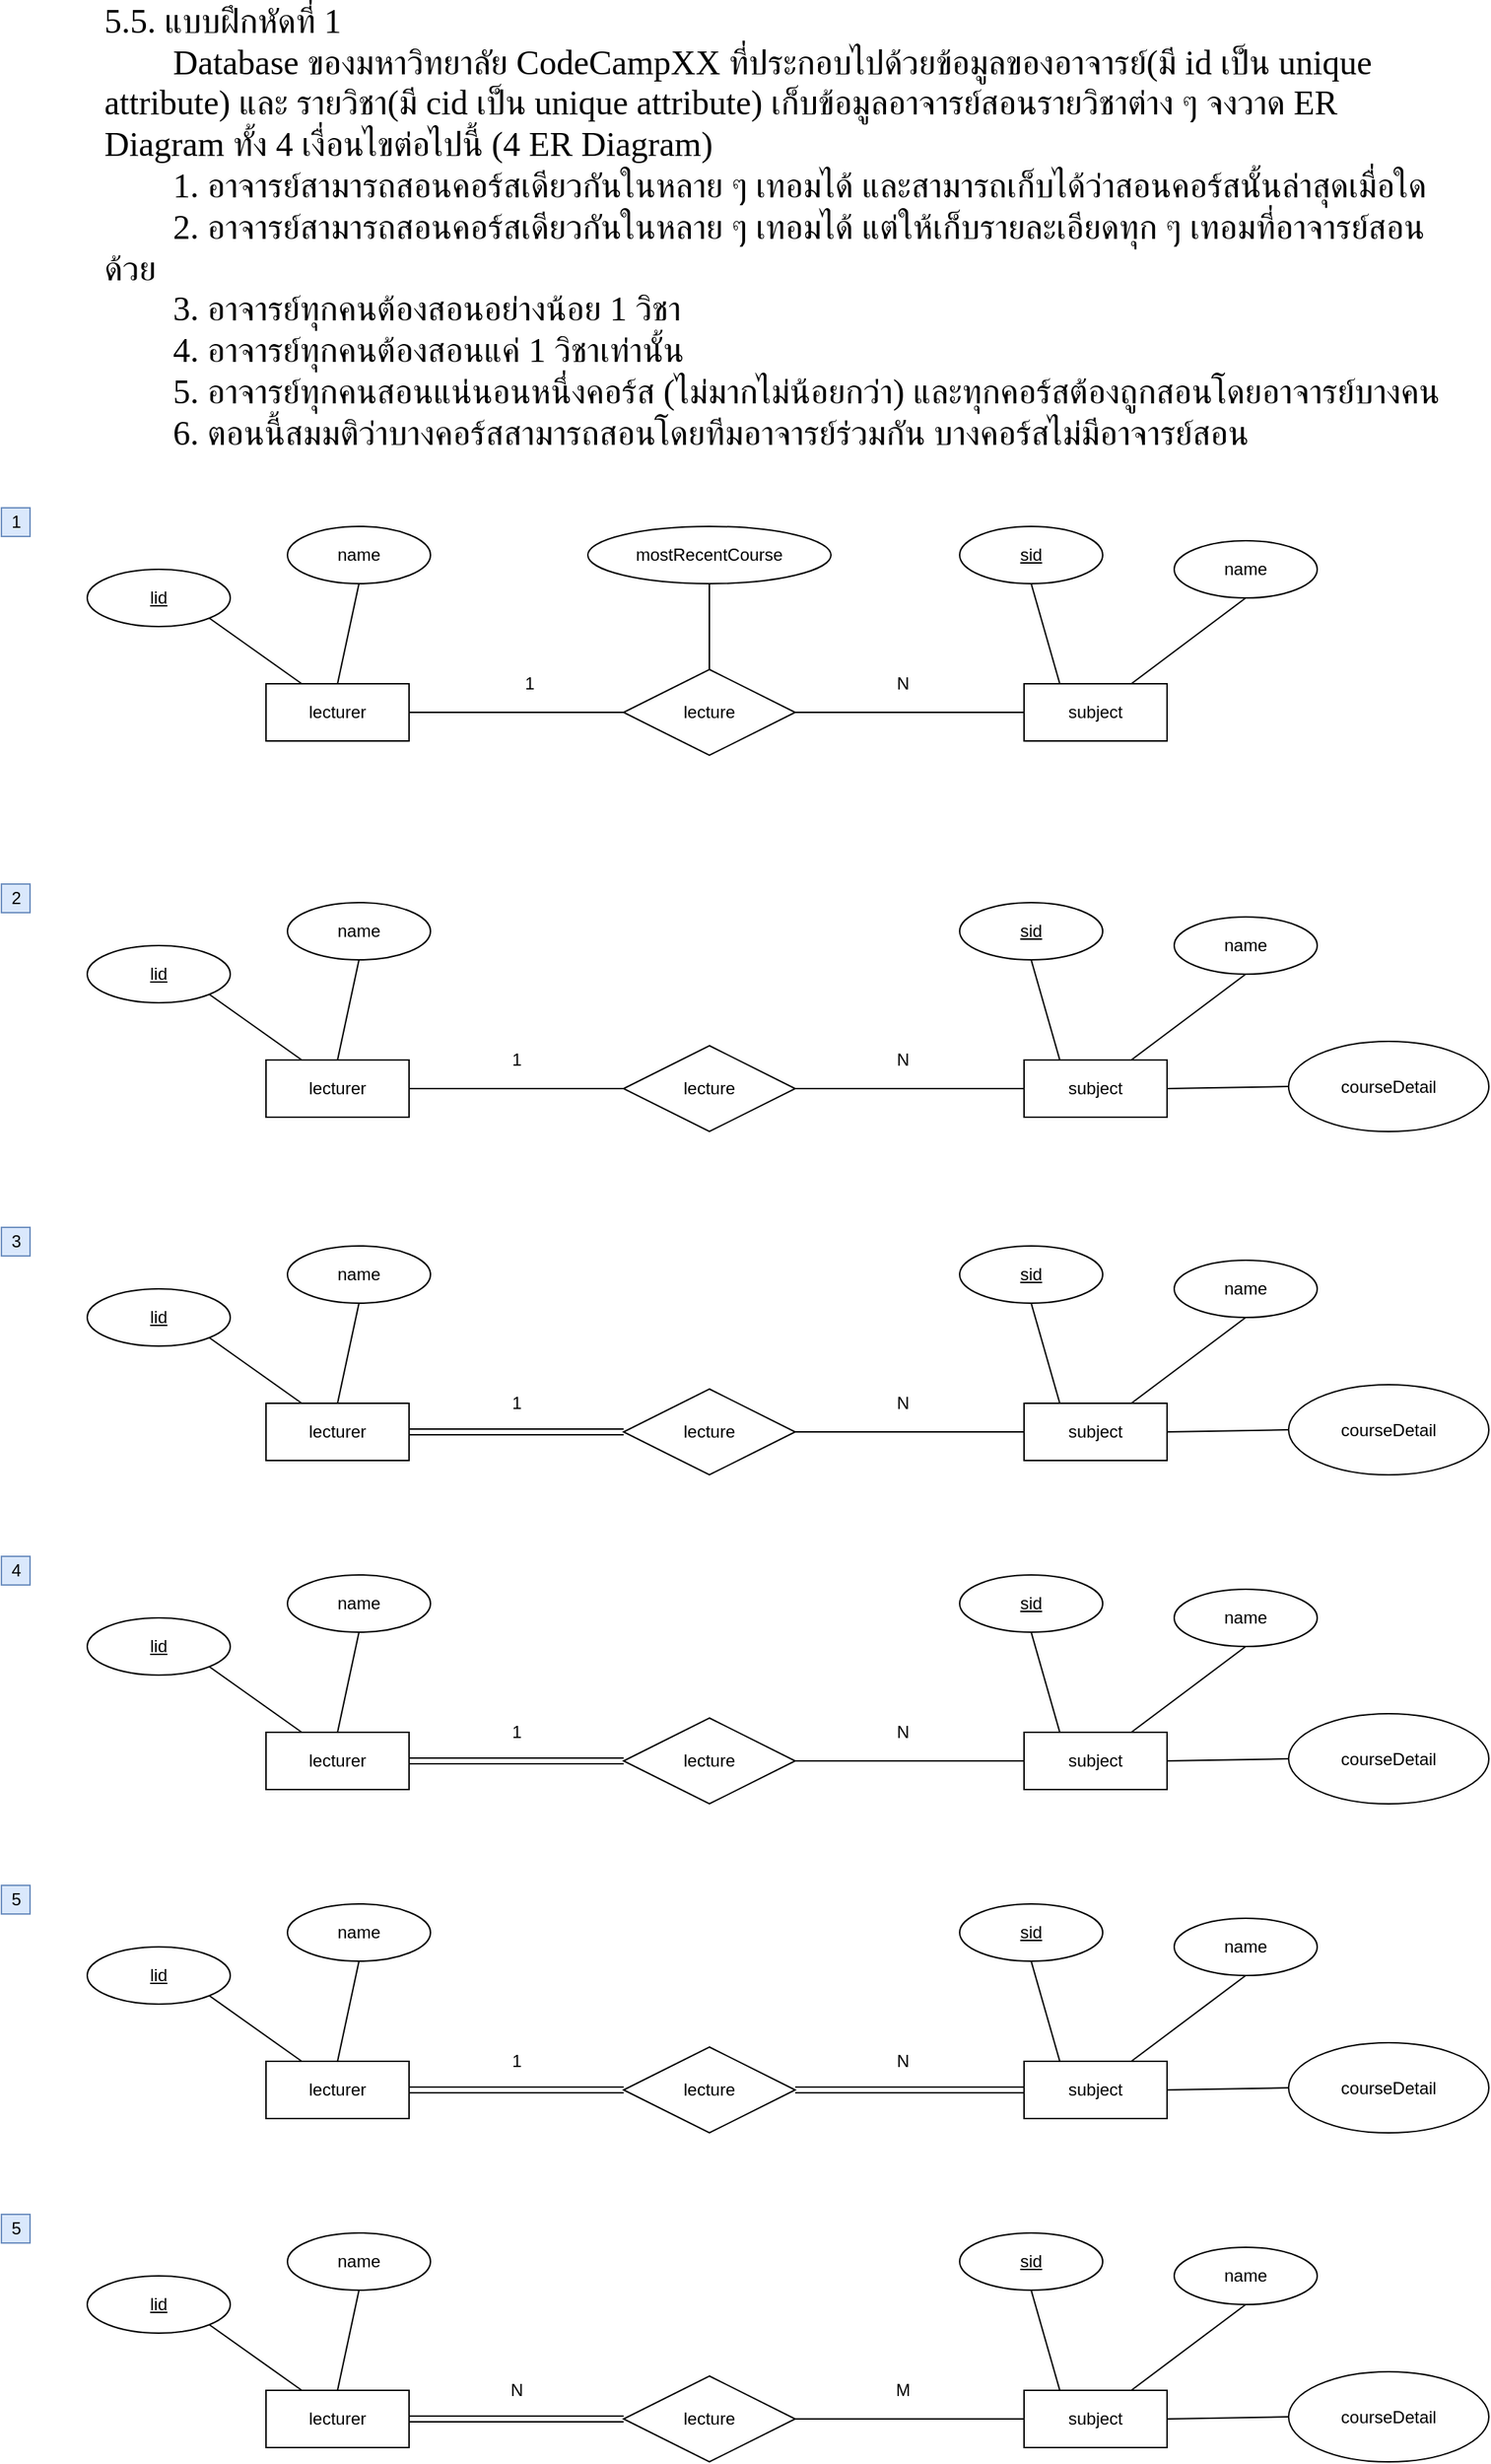 <mxfile version="12.7.9" type="device"><diagram id="eoytJU4Y7ePGqiLauZkG" name="Page-1"><mxGraphModel dx="840" dy="1497" grid="1" gridSize="10" guides="1" tooltips="1" connect="1" arrows="1" fold="1" page="1" pageScale="1" pageWidth="291" pageHeight="413" math="0" shadow="0"><root><mxCell id="0"/><mxCell id="1" parent="0"/><mxCell id="t6Eh5vqbNU4Lc5a-FIId-5" value="&lt;span id=&quot;docs-internal-guid-f49ddef5-7fff-1715-ae7b-3247c1bf9ba4&quot; style=&quot;font-size: 24px&quot;&gt;&lt;p dir=&quot;ltr&quot; style=&quot;line-height: 1.2 ; margin-top: 0pt ; margin-bottom: 0pt&quot;&gt;&lt;span style=&quot;font-family: &amp;#34;angsana new&amp;#34; ; background-color: transparent ; vertical-align: baseline ; white-space: pre-wrap&quot;&gt;5.5. แบบฝึกหัดที่ 1&lt;/span&gt;&lt;/p&gt;&lt;p dir=&quot;ltr&quot; style=&quot;line-height: 1.2 ; text-indent: 36pt ; margin-top: 0pt ; margin-bottom: 0pt&quot;&gt;&lt;span style=&quot;font-family: &amp;#34;angsana new&amp;#34; ; background-color: transparent ; vertical-align: baseline ; white-space: pre-wrap&quot;&gt;Database ของมหาวิทยาลัย CodeCampXX ที่ประกอบไปด้วยข้อมูลของอาจารย์(มี id เป็น unique attribute) และ รายวิชา(มี cid เป็น unique attribute) เก็บข้อมูลอาจารย์สอนรายวิชาต่าง ๆ จงวาด ER Diagram ทั้ง 4 เงื่อนไขต่อไปนี้ (4 ER Diagram)&lt;/span&gt;&lt;/p&gt;&lt;p dir=&quot;ltr&quot; style=&quot;line-height: 1.2 ; text-indent: 36pt ; margin-top: 0pt ; margin-bottom: 0pt&quot;&gt;&lt;span style=&quot;font-family: &amp;#34;angsana new&amp;#34; ; background-color: transparent ; vertical-align: baseline ; white-space: pre-wrap&quot;&gt;1. อาจารย์สามารถสอนคอร์สเดียวกันในหลาย ๆ เทอมได้ และสามารถเก็บได้ว่าสอนคอร์สนั้นล่าสุดเมื่อใด&lt;/span&gt;&lt;/p&gt;&lt;p dir=&quot;ltr&quot; style=&quot;line-height: 1.2 ; text-indent: 36pt ; margin-top: 0pt ; margin-bottom: 0pt&quot;&gt;&lt;span style=&quot;font-family: &amp;#34;angsana new&amp;#34; ; background-color: transparent ; vertical-align: baseline ; white-space: pre-wrap&quot;&gt;2. อาจารย์สามารถสอนคอร์สเดียวกันในหลาย ๆ เทอมได้ แต่ให้เก็บรายละเอียดทุก ๆ เทอมที่อาจารย์สอนด้วย&lt;/span&gt;&lt;/p&gt;&lt;p dir=&quot;ltr&quot; style=&quot;line-height: 1.2 ; text-indent: 36pt ; margin-top: 0pt ; margin-bottom: 0pt&quot;&gt;&lt;span style=&quot;font-family: &amp;#34;angsana new&amp;#34; ; background-color: transparent ; vertical-align: baseline ; white-space: pre-wrap&quot;&gt;3. อาจารย์ทุกคนต้องสอนอย่างน้อย 1 วิชา&lt;/span&gt;&lt;/p&gt;&lt;p dir=&quot;ltr&quot; style=&quot;line-height: 1.2 ; text-indent: 36pt ; margin-top: 0pt ; margin-bottom: 0pt&quot;&gt;&lt;span style=&quot;font-family: &amp;#34;angsana new&amp;#34; ; background-color: transparent ; vertical-align: baseline ; white-space: pre-wrap&quot;&gt;4. อาจารย์ทุกคนต้องสอนแค่ 1 วิชาเท่านั้น&lt;/span&gt;&lt;/p&gt;&lt;p dir=&quot;ltr&quot; style=&quot;line-height: 1.2 ; margin-left: 36pt ; margin-top: 0pt ; margin-bottom: 0pt&quot;&gt;&lt;span style=&quot;font-family: &amp;#34;angsana new&amp;#34; ; color: rgb(0 , 0 , 0) ; background-color: transparent ; font-weight: 400 ; font-style: normal ; font-variant: normal ; text-decoration: none ; vertical-align: baseline ; white-space: pre-wrap&quot;&gt;5. อาจารย์ทุกคนสอนแน่นอนหนึ่งคอร์ส (ไม่มากไม่น้อยกว่า) และทุกคอร์สต้องถูกสอนโดยอาจารย์บางคน&lt;/span&gt;&lt;/p&gt;&lt;p dir=&quot;ltr&quot; style=&quot;line-height: 1.2 ; text-indent: 36pt ; margin-top: 0pt ; margin-bottom: 0pt&quot;&gt;&lt;span style=&quot;font-family: &amp;#34;angsana new&amp;#34; ; background-color: transparent ; vertical-align: baseline ; white-space: pre-wrap&quot;&gt;&lt;span id=&quot;docs-internal-guid-25755199-7fff-0de7-4daa-4edb1cf4cc00&quot;&gt;&lt;/span&gt;&lt;/span&gt;&lt;/p&gt;&lt;p dir=&quot;ltr&quot; style=&quot;line-height: 1.2 ; margin-left: 36pt ; margin-top: 0pt ; margin-bottom: 0pt&quot;&gt;&lt;span style=&quot;font-family: &amp;#34;angsana new&amp;#34; ; color: rgb(0 , 0 , 0) ; background-color: transparent ; font-weight: 400 ; font-style: normal ; font-variant: normal ; text-decoration: none ; vertical-align: baseline ; white-space: pre-wrap&quot;&gt;6. ตอนนี้สมมติว่าบางคอร์สสามารถสอนโดยทีมอาจารย์ร่วมกัน บางคอร์สไม่มีอาจารย์สอน&lt;/span&gt;&lt;/p&gt;&lt;div&gt;&lt;span style=&quot;font-family: &amp;#34;angsana new&amp;#34; ; background-color: transparent ; vertical-align: baseline ; white-space: pre-wrap&quot;&gt;&lt;br&gt;&lt;/span&gt;&lt;/div&gt;&lt;/span&gt;" style="text;html=1;strokeColor=none;fillColor=none;align=left;verticalAlign=middle;whiteSpace=wrap;rounded=0;" vertex="1" parent="1"><mxGeometry x="710" y="-750" width="950" height="310" as="geometry"/></mxCell><mxCell id="t6Eh5vqbNU4Lc5a-FIId-11" style="rounded=0;orthogonalLoop=1;jettySize=auto;html=1;exitX=1;exitY=0.5;exitDx=0;exitDy=0;entryX=0;entryY=0.5;entryDx=0;entryDy=0;endArrow=none;endFill=0;" edge="1" parent="1" source="t6Eh5vqbNU4Lc5a-FIId-6" target="t6Eh5vqbNU4Lc5a-FIId-7"><mxGeometry relative="1" as="geometry"/></mxCell><mxCell id="t6Eh5vqbNU4Lc5a-FIId-6" value="lecturer" style="whiteSpace=wrap;html=1;align=center;" vertex="1" parent="1"><mxGeometry x="825" y="-290" width="100" height="40" as="geometry"/></mxCell><mxCell id="t6Eh5vqbNU4Lc5a-FIId-17" style="edgeStyle=none;rounded=0;orthogonalLoop=1;jettySize=auto;html=1;exitX=1;exitY=0.5;exitDx=0;exitDy=0;endArrow=none;endFill=0;" edge="1" parent="1" source="t6Eh5vqbNU4Lc5a-FIId-7" target="t6Eh5vqbNU4Lc5a-FIId-8"><mxGeometry relative="1" as="geometry"/></mxCell><mxCell id="t6Eh5vqbNU4Lc5a-FIId-51" style="edgeStyle=none;rounded=0;orthogonalLoop=1;jettySize=auto;html=1;exitX=0.5;exitY=0;exitDx=0;exitDy=0;entryX=0.5;entryY=1;entryDx=0;entryDy=0;endArrow=none;endFill=0;" edge="1" parent="1" source="t6Eh5vqbNU4Lc5a-FIId-7" target="t6Eh5vqbNU4Lc5a-FIId-45"><mxGeometry relative="1" as="geometry"/></mxCell><mxCell id="t6Eh5vqbNU4Lc5a-FIId-7" value="lecture" style="shape=rhombus;perimeter=rhombusPerimeter;whiteSpace=wrap;html=1;align=center;" vertex="1" parent="1"><mxGeometry x="1075" y="-300" width="120" height="60" as="geometry"/></mxCell><mxCell id="t6Eh5vqbNU4Lc5a-FIId-8" value="subject" style="whiteSpace=wrap;html=1;align=center;" vertex="1" parent="1"><mxGeometry x="1355" y="-290" width="100" height="40" as="geometry"/></mxCell><mxCell id="t6Eh5vqbNU4Lc5a-FIId-23" style="edgeStyle=none;rounded=0;orthogonalLoop=1;jettySize=auto;html=1;exitX=1;exitY=1;exitDx=0;exitDy=0;entryX=0.25;entryY=0;entryDx=0;entryDy=0;endArrow=none;endFill=0;" edge="1" parent="1" source="t6Eh5vqbNU4Lc5a-FIId-18" target="t6Eh5vqbNU4Lc5a-FIId-6"><mxGeometry relative="1" as="geometry"/></mxCell><mxCell id="t6Eh5vqbNU4Lc5a-FIId-18" value="lid" style="ellipse;whiteSpace=wrap;html=1;align=center;fontStyle=4;" vertex="1" parent="1"><mxGeometry x="700" y="-370" width="100" height="40" as="geometry"/></mxCell><mxCell id="t6Eh5vqbNU4Lc5a-FIId-25" style="edgeStyle=none;rounded=0;orthogonalLoop=1;jettySize=auto;html=1;exitX=0.5;exitY=1;exitDx=0;exitDy=0;entryX=0.25;entryY=0;entryDx=0;entryDy=0;endArrow=none;endFill=0;" edge="1" parent="1" source="t6Eh5vqbNU4Lc5a-FIId-19" target="t6Eh5vqbNU4Lc5a-FIId-8"><mxGeometry relative="1" as="geometry"/></mxCell><mxCell id="t6Eh5vqbNU4Lc5a-FIId-19" value="sid" style="ellipse;whiteSpace=wrap;html=1;align=center;fontStyle=4;" vertex="1" parent="1"><mxGeometry x="1310" y="-400" width="100" height="40" as="geometry"/></mxCell><mxCell id="t6Eh5vqbNU4Lc5a-FIId-24" style="edgeStyle=none;rounded=0;orthogonalLoop=1;jettySize=auto;html=1;exitX=0.5;exitY=1;exitDx=0;exitDy=0;entryX=0.5;entryY=0;entryDx=0;entryDy=0;endArrow=none;endFill=0;" edge="1" parent="1" source="t6Eh5vqbNU4Lc5a-FIId-21" target="t6Eh5vqbNU4Lc5a-FIId-6"><mxGeometry relative="1" as="geometry"/></mxCell><mxCell id="t6Eh5vqbNU4Lc5a-FIId-21" value="name" style="ellipse;whiteSpace=wrap;html=1;align=center;" vertex="1" parent="1"><mxGeometry x="840" y="-400" width="100" height="40" as="geometry"/></mxCell><mxCell id="t6Eh5vqbNU4Lc5a-FIId-26" style="edgeStyle=none;rounded=0;orthogonalLoop=1;jettySize=auto;html=1;exitX=0.5;exitY=1;exitDx=0;exitDy=0;entryX=0.75;entryY=0;entryDx=0;entryDy=0;endArrow=none;endFill=0;" edge="1" parent="1" source="t6Eh5vqbNU4Lc5a-FIId-22" target="t6Eh5vqbNU4Lc5a-FIId-8"><mxGeometry relative="1" as="geometry"/></mxCell><mxCell id="t6Eh5vqbNU4Lc5a-FIId-22" value="name" style="ellipse;whiteSpace=wrap;html=1;align=center;" vertex="1" parent="1"><mxGeometry x="1460" y="-390" width="100" height="40" as="geometry"/></mxCell><mxCell id="t6Eh5vqbNU4Lc5a-FIId-27" value="1" style="text;html=1;align=center;verticalAlign=middle;resizable=0;points=[];autosize=1;fillColor=#dae8fc;strokeColor=#6c8ebf;" vertex="1" parent="1"><mxGeometry x="640" y="-413" width="20" height="20" as="geometry"/></mxCell><mxCell id="t6Eh5vqbNU4Lc5a-FIId-29" style="rounded=0;orthogonalLoop=1;jettySize=auto;html=1;exitX=1;exitY=0.5;exitDx=0;exitDy=0;entryX=0;entryY=0.5;entryDx=0;entryDy=0;endArrow=none;endFill=0;" edge="1" source="t6Eh5vqbNU4Lc5a-FIId-30" target="t6Eh5vqbNU4Lc5a-FIId-32" parent="1"><mxGeometry relative="1" as="geometry"/></mxCell><mxCell id="t6Eh5vqbNU4Lc5a-FIId-30" value="lecturer" style="whiteSpace=wrap;html=1;align=center;" vertex="1" parent="1"><mxGeometry x="825" y="-27" width="100" height="40" as="geometry"/></mxCell><mxCell id="t6Eh5vqbNU4Lc5a-FIId-31" style="edgeStyle=none;rounded=0;orthogonalLoop=1;jettySize=auto;html=1;exitX=1;exitY=0.5;exitDx=0;exitDy=0;endArrow=none;endFill=0;" edge="1" source="t6Eh5vqbNU4Lc5a-FIId-32" target="t6Eh5vqbNU4Lc5a-FIId-33" parent="1"><mxGeometry relative="1" as="geometry"/></mxCell><mxCell id="t6Eh5vqbNU4Lc5a-FIId-32" value="lecture" style="shape=rhombus;perimeter=rhombusPerimeter;whiteSpace=wrap;html=1;align=center;" vertex="1" parent="1"><mxGeometry x="1075" y="-37" width="120" height="60" as="geometry"/></mxCell><mxCell id="t6Eh5vqbNU4Lc5a-FIId-53" style="edgeStyle=none;rounded=0;orthogonalLoop=1;jettySize=auto;html=1;exitX=1;exitY=0.5;exitDx=0;exitDy=0;entryX=0;entryY=0.5;entryDx=0;entryDy=0;endArrow=none;endFill=0;" edge="1" parent="1" source="t6Eh5vqbNU4Lc5a-FIId-33" target="t6Eh5vqbNU4Lc5a-FIId-52"><mxGeometry relative="1" as="geometry"/></mxCell><mxCell id="t6Eh5vqbNU4Lc5a-FIId-33" value="subject" style="whiteSpace=wrap;html=1;align=center;" vertex="1" parent="1"><mxGeometry x="1355" y="-27" width="100" height="40" as="geometry"/></mxCell><mxCell id="t6Eh5vqbNU4Lc5a-FIId-34" style="edgeStyle=none;rounded=0;orthogonalLoop=1;jettySize=auto;html=1;exitX=1;exitY=1;exitDx=0;exitDy=0;entryX=0.25;entryY=0;entryDx=0;entryDy=0;endArrow=none;endFill=0;" edge="1" source="t6Eh5vqbNU4Lc5a-FIId-35" target="t6Eh5vqbNU4Lc5a-FIId-30" parent="1"><mxGeometry relative="1" as="geometry"/></mxCell><mxCell id="t6Eh5vqbNU4Lc5a-FIId-35" value="lid" style="ellipse;whiteSpace=wrap;html=1;align=center;fontStyle=4;" vertex="1" parent="1"><mxGeometry x="700" y="-107" width="100" height="40" as="geometry"/></mxCell><mxCell id="t6Eh5vqbNU4Lc5a-FIId-36" style="edgeStyle=none;rounded=0;orthogonalLoop=1;jettySize=auto;html=1;exitX=0.5;exitY=1;exitDx=0;exitDy=0;entryX=0.25;entryY=0;entryDx=0;entryDy=0;endArrow=none;endFill=0;" edge="1" source="t6Eh5vqbNU4Lc5a-FIId-37" target="t6Eh5vqbNU4Lc5a-FIId-33" parent="1"><mxGeometry relative="1" as="geometry"/></mxCell><mxCell id="t6Eh5vqbNU4Lc5a-FIId-37" value="sid" style="ellipse;whiteSpace=wrap;html=1;align=center;fontStyle=4;" vertex="1" parent="1"><mxGeometry x="1310" y="-137" width="100" height="40" as="geometry"/></mxCell><mxCell id="t6Eh5vqbNU4Lc5a-FIId-38" style="edgeStyle=none;rounded=0;orthogonalLoop=1;jettySize=auto;html=1;exitX=0.5;exitY=1;exitDx=0;exitDy=0;entryX=0.5;entryY=0;entryDx=0;entryDy=0;endArrow=none;endFill=0;" edge="1" source="t6Eh5vqbNU4Lc5a-FIId-39" target="t6Eh5vqbNU4Lc5a-FIId-30" parent="1"><mxGeometry relative="1" as="geometry"/></mxCell><mxCell id="t6Eh5vqbNU4Lc5a-FIId-39" value="name" style="ellipse;whiteSpace=wrap;html=1;align=center;" vertex="1" parent="1"><mxGeometry x="840" y="-137" width="100" height="40" as="geometry"/></mxCell><mxCell id="t6Eh5vqbNU4Lc5a-FIId-40" style="edgeStyle=none;rounded=0;orthogonalLoop=1;jettySize=auto;html=1;exitX=0.5;exitY=1;exitDx=0;exitDy=0;entryX=0.75;entryY=0;entryDx=0;entryDy=0;endArrow=none;endFill=0;" edge="1" source="t6Eh5vqbNU4Lc5a-FIId-41" target="t6Eh5vqbNU4Lc5a-FIId-33" parent="1"><mxGeometry relative="1" as="geometry"/></mxCell><mxCell id="t6Eh5vqbNU4Lc5a-FIId-41" value="name" style="ellipse;whiteSpace=wrap;html=1;align=center;" vertex="1" parent="1"><mxGeometry x="1460" y="-127" width="100" height="40" as="geometry"/></mxCell><mxCell id="t6Eh5vqbNU4Lc5a-FIId-42" value="2" style="text;html=1;align=center;verticalAlign=middle;resizable=0;points=[];autosize=1;fillColor=#dae8fc;strokeColor=#6c8ebf;" vertex="1" parent="1"><mxGeometry x="640" y="-150" width="20" height="20" as="geometry"/></mxCell><mxCell id="t6Eh5vqbNU4Lc5a-FIId-43" value="1" style="text;html=1;align=center;verticalAlign=middle;resizable=0;points=[];autosize=1;" vertex="1" parent="1"><mxGeometry x="999" y="-300" width="20" height="20" as="geometry"/></mxCell><mxCell id="t6Eh5vqbNU4Lc5a-FIId-44" value="N" style="text;html=1;align=center;verticalAlign=middle;resizable=0;points=[];autosize=1;" vertex="1" parent="1"><mxGeometry x="1260" y="-300" width="20" height="20" as="geometry"/></mxCell><mxCell id="t6Eh5vqbNU4Lc5a-FIId-45" value="mostRecentCourse" style="ellipse;whiteSpace=wrap;html=1;align=center;" vertex="1" parent="1"><mxGeometry x="1050" y="-400" width="170" height="40" as="geometry"/></mxCell><mxCell id="t6Eh5vqbNU4Lc5a-FIId-48" value="1" style="text;html=1;align=center;verticalAlign=middle;resizable=0;points=[];autosize=1;" vertex="1" parent="1"><mxGeometry x="990" y="-37" width="20" height="20" as="geometry"/></mxCell><mxCell id="t6Eh5vqbNU4Lc5a-FIId-49" value="N" style="text;html=1;align=center;verticalAlign=middle;resizable=0;points=[];autosize=1;" vertex="1" parent="1"><mxGeometry x="1260" y="-37" width="20" height="20" as="geometry"/></mxCell><mxCell id="t6Eh5vqbNU4Lc5a-FIId-52" value="courseDetail" style="ellipse;whiteSpace=wrap;html=1;align=center;" vertex="1" parent="1"><mxGeometry x="1540" y="-40" width="140" height="63" as="geometry"/></mxCell><mxCell id="t6Eh5vqbNU4Lc5a-FIId-55" style="rounded=0;orthogonalLoop=1;jettySize=auto;html=1;exitX=1;exitY=0.5;exitDx=0;exitDy=0;entryX=0;entryY=0.5;entryDx=0;entryDy=0;endArrow=none;endFill=0;shape=link;" edge="1" source="t6Eh5vqbNU4Lc5a-FIId-56" target="t6Eh5vqbNU4Lc5a-FIId-58" parent="1"><mxGeometry relative="1" as="geometry"/></mxCell><mxCell id="t6Eh5vqbNU4Lc5a-FIId-56" value="lecturer" style="whiteSpace=wrap;html=1;align=center;" vertex="1" parent="1"><mxGeometry x="825" y="213" width="100" height="40" as="geometry"/></mxCell><mxCell id="t6Eh5vqbNU4Lc5a-FIId-57" style="edgeStyle=none;rounded=0;orthogonalLoop=1;jettySize=auto;html=1;exitX=1;exitY=0.5;exitDx=0;exitDy=0;endArrow=none;endFill=0;" edge="1" source="t6Eh5vqbNU4Lc5a-FIId-58" target="t6Eh5vqbNU4Lc5a-FIId-60" parent="1"><mxGeometry relative="1" as="geometry"/></mxCell><mxCell id="t6Eh5vqbNU4Lc5a-FIId-58" value="lecture" style="shape=rhombus;perimeter=rhombusPerimeter;whiteSpace=wrap;html=1;align=center;" vertex="1" parent="1"><mxGeometry x="1075" y="203" width="120" height="60" as="geometry"/></mxCell><mxCell id="t6Eh5vqbNU4Lc5a-FIId-59" style="edgeStyle=none;rounded=0;orthogonalLoop=1;jettySize=auto;html=1;exitX=1;exitY=0.5;exitDx=0;exitDy=0;entryX=0;entryY=0.5;entryDx=0;entryDy=0;endArrow=none;endFill=0;" edge="1" source="t6Eh5vqbNU4Lc5a-FIId-60" target="t6Eh5vqbNU4Lc5a-FIId-72" parent="1"><mxGeometry relative="1" as="geometry"/></mxCell><mxCell id="t6Eh5vqbNU4Lc5a-FIId-60" value="subject" style="whiteSpace=wrap;html=1;align=center;" vertex="1" parent="1"><mxGeometry x="1355" y="213" width="100" height="40" as="geometry"/></mxCell><mxCell id="t6Eh5vqbNU4Lc5a-FIId-61" style="edgeStyle=none;rounded=0;orthogonalLoop=1;jettySize=auto;html=1;exitX=1;exitY=1;exitDx=0;exitDy=0;entryX=0.25;entryY=0;entryDx=0;entryDy=0;endArrow=none;endFill=0;" edge="1" source="t6Eh5vqbNU4Lc5a-FIId-62" target="t6Eh5vqbNU4Lc5a-FIId-56" parent="1"><mxGeometry relative="1" as="geometry"/></mxCell><mxCell id="t6Eh5vqbNU4Lc5a-FIId-62" value="lid" style="ellipse;whiteSpace=wrap;html=1;align=center;fontStyle=4;" vertex="1" parent="1"><mxGeometry x="700" y="133" width="100" height="40" as="geometry"/></mxCell><mxCell id="t6Eh5vqbNU4Lc5a-FIId-63" style="edgeStyle=none;rounded=0;orthogonalLoop=1;jettySize=auto;html=1;exitX=0.5;exitY=1;exitDx=0;exitDy=0;entryX=0.25;entryY=0;entryDx=0;entryDy=0;endArrow=none;endFill=0;" edge="1" source="t6Eh5vqbNU4Lc5a-FIId-64" target="t6Eh5vqbNU4Lc5a-FIId-60" parent="1"><mxGeometry relative="1" as="geometry"/></mxCell><mxCell id="t6Eh5vqbNU4Lc5a-FIId-64" value="sid" style="ellipse;whiteSpace=wrap;html=1;align=center;fontStyle=4;" vertex="1" parent="1"><mxGeometry x="1310" y="103" width="100" height="40" as="geometry"/></mxCell><mxCell id="t6Eh5vqbNU4Lc5a-FIId-65" style="edgeStyle=none;rounded=0;orthogonalLoop=1;jettySize=auto;html=1;exitX=0.5;exitY=1;exitDx=0;exitDy=0;entryX=0.5;entryY=0;entryDx=0;entryDy=0;endArrow=none;endFill=0;" edge="1" source="t6Eh5vqbNU4Lc5a-FIId-66" target="t6Eh5vqbNU4Lc5a-FIId-56" parent="1"><mxGeometry relative="1" as="geometry"/></mxCell><mxCell id="t6Eh5vqbNU4Lc5a-FIId-66" value="name" style="ellipse;whiteSpace=wrap;html=1;align=center;" vertex="1" parent="1"><mxGeometry x="840" y="103" width="100" height="40" as="geometry"/></mxCell><mxCell id="t6Eh5vqbNU4Lc5a-FIId-67" style="edgeStyle=none;rounded=0;orthogonalLoop=1;jettySize=auto;html=1;exitX=0.5;exitY=1;exitDx=0;exitDy=0;entryX=0.75;entryY=0;entryDx=0;entryDy=0;endArrow=none;endFill=0;" edge="1" source="t6Eh5vqbNU4Lc5a-FIId-68" target="t6Eh5vqbNU4Lc5a-FIId-60" parent="1"><mxGeometry relative="1" as="geometry"/></mxCell><mxCell id="t6Eh5vqbNU4Lc5a-FIId-68" value="name" style="ellipse;whiteSpace=wrap;html=1;align=center;" vertex="1" parent="1"><mxGeometry x="1460" y="113" width="100" height="40" as="geometry"/></mxCell><mxCell id="t6Eh5vqbNU4Lc5a-FIId-69" value="3" style="text;html=1;align=center;verticalAlign=middle;resizable=0;points=[];autosize=1;fillColor=#dae8fc;strokeColor=#6c8ebf;" vertex="1" parent="1"><mxGeometry x="640" y="90" width="20" height="20" as="geometry"/></mxCell><mxCell id="t6Eh5vqbNU4Lc5a-FIId-70" value="1" style="text;html=1;align=center;verticalAlign=middle;resizable=0;points=[];autosize=1;" vertex="1" parent="1"><mxGeometry x="990" y="203" width="20" height="20" as="geometry"/></mxCell><mxCell id="t6Eh5vqbNU4Lc5a-FIId-71" value="N" style="text;html=1;align=center;verticalAlign=middle;resizable=0;points=[];autosize=1;" vertex="1" parent="1"><mxGeometry x="1260" y="203" width="20" height="20" as="geometry"/></mxCell><mxCell id="t6Eh5vqbNU4Lc5a-FIId-72" value="courseDetail" style="ellipse;whiteSpace=wrap;html=1;align=center;" vertex="1" parent="1"><mxGeometry x="1540" y="200" width="140" height="63" as="geometry"/></mxCell><mxCell id="t6Eh5vqbNU4Lc5a-FIId-73" style="rounded=0;orthogonalLoop=1;jettySize=auto;html=1;exitX=1;exitY=0.5;exitDx=0;exitDy=0;entryX=0;entryY=0.5;entryDx=0;entryDy=0;endArrow=none;endFill=0;shape=link;" edge="1" source="t6Eh5vqbNU4Lc5a-FIId-74" target="t6Eh5vqbNU4Lc5a-FIId-76" parent="1"><mxGeometry relative="1" as="geometry"/></mxCell><mxCell id="t6Eh5vqbNU4Lc5a-FIId-74" value="lecturer" style="whiteSpace=wrap;html=1;align=center;" vertex="1" parent="1"><mxGeometry x="825" y="443" width="100" height="40" as="geometry"/></mxCell><mxCell id="t6Eh5vqbNU4Lc5a-FIId-75" style="edgeStyle=none;rounded=0;orthogonalLoop=1;jettySize=auto;html=1;exitX=1;exitY=0.5;exitDx=0;exitDy=0;endArrow=none;endFill=0;" edge="1" source="t6Eh5vqbNU4Lc5a-FIId-76" target="t6Eh5vqbNU4Lc5a-FIId-78" parent="1"><mxGeometry relative="1" as="geometry"/></mxCell><mxCell id="t6Eh5vqbNU4Lc5a-FIId-76" value="lecture" style="shape=rhombus;perimeter=rhombusPerimeter;whiteSpace=wrap;html=1;align=center;" vertex="1" parent="1"><mxGeometry x="1075" y="433" width="120" height="60" as="geometry"/></mxCell><mxCell id="t6Eh5vqbNU4Lc5a-FIId-77" style="edgeStyle=none;rounded=0;orthogonalLoop=1;jettySize=auto;html=1;exitX=1;exitY=0.5;exitDx=0;exitDy=0;entryX=0;entryY=0.5;entryDx=0;entryDy=0;endArrow=none;endFill=0;" edge="1" source="t6Eh5vqbNU4Lc5a-FIId-78" target="t6Eh5vqbNU4Lc5a-FIId-90" parent="1"><mxGeometry relative="1" as="geometry"/></mxCell><mxCell id="t6Eh5vqbNU4Lc5a-FIId-78" value="subject" style="whiteSpace=wrap;html=1;align=center;" vertex="1" parent="1"><mxGeometry x="1355" y="443" width="100" height="40" as="geometry"/></mxCell><mxCell id="t6Eh5vqbNU4Lc5a-FIId-79" style="edgeStyle=none;rounded=0;orthogonalLoop=1;jettySize=auto;html=1;exitX=1;exitY=1;exitDx=0;exitDy=0;entryX=0.25;entryY=0;entryDx=0;entryDy=0;endArrow=none;endFill=0;" edge="1" source="t6Eh5vqbNU4Lc5a-FIId-80" target="t6Eh5vqbNU4Lc5a-FIId-74" parent="1"><mxGeometry relative="1" as="geometry"/></mxCell><mxCell id="t6Eh5vqbNU4Lc5a-FIId-80" value="lid" style="ellipse;whiteSpace=wrap;html=1;align=center;fontStyle=4;" vertex="1" parent="1"><mxGeometry x="700" y="363" width="100" height="40" as="geometry"/></mxCell><mxCell id="t6Eh5vqbNU4Lc5a-FIId-81" style="edgeStyle=none;rounded=0;orthogonalLoop=1;jettySize=auto;html=1;exitX=0.5;exitY=1;exitDx=0;exitDy=0;entryX=0.25;entryY=0;entryDx=0;entryDy=0;endArrow=none;endFill=0;" edge="1" source="t6Eh5vqbNU4Lc5a-FIId-82" target="t6Eh5vqbNU4Lc5a-FIId-78" parent="1"><mxGeometry relative="1" as="geometry"/></mxCell><mxCell id="t6Eh5vqbNU4Lc5a-FIId-82" value="sid" style="ellipse;whiteSpace=wrap;html=1;align=center;fontStyle=4;" vertex="1" parent="1"><mxGeometry x="1310" y="333" width="100" height="40" as="geometry"/></mxCell><mxCell id="t6Eh5vqbNU4Lc5a-FIId-83" style="edgeStyle=none;rounded=0;orthogonalLoop=1;jettySize=auto;html=1;exitX=0.5;exitY=1;exitDx=0;exitDy=0;entryX=0.5;entryY=0;entryDx=0;entryDy=0;endArrow=none;endFill=0;" edge="1" source="t6Eh5vqbNU4Lc5a-FIId-84" target="t6Eh5vqbNU4Lc5a-FIId-74" parent="1"><mxGeometry relative="1" as="geometry"/></mxCell><mxCell id="t6Eh5vqbNU4Lc5a-FIId-84" value="name" style="ellipse;whiteSpace=wrap;html=1;align=center;" vertex="1" parent="1"><mxGeometry x="840" y="333" width="100" height="40" as="geometry"/></mxCell><mxCell id="t6Eh5vqbNU4Lc5a-FIId-85" style="edgeStyle=none;rounded=0;orthogonalLoop=1;jettySize=auto;html=1;exitX=0.5;exitY=1;exitDx=0;exitDy=0;entryX=0.75;entryY=0;entryDx=0;entryDy=0;endArrow=none;endFill=0;" edge="1" source="t6Eh5vqbNU4Lc5a-FIId-86" target="t6Eh5vqbNU4Lc5a-FIId-78" parent="1"><mxGeometry relative="1" as="geometry"/></mxCell><mxCell id="t6Eh5vqbNU4Lc5a-FIId-86" value="name" style="ellipse;whiteSpace=wrap;html=1;align=center;" vertex="1" parent="1"><mxGeometry x="1460" y="343" width="100" height="40" as="geometry"/></mxCell><mxCell id="t6Eh5vqbNU4Lc5a-FIId-87" value="4" style="text;html=1;align=center;verticalAlign=middle;resizable=0;points=[];autosize=1;fillColor=#dae8fc;strokeColor=#6c8ebf;" vertex="1" parent="1"><mxGeometry x="640" y="320" width="20" height="20" as="geometry"/></mxCell><mxCell id="t6Eh5vqbNU4Lc5a-FIId-88" value="1" style="text;html=1;align=center;verticalAlign=middle;resizable=0;points=[];autosize=1;" vertex="1" parent="1"><mxGeometry x="990" y="433" width="20" height="20" as="geometry"/></mxCell><mxCell id="t6Eh5vqbNU4Lc5a-FIId-89" value="N" style="text;html=1;align=center;verticalAlign=middle;resizable=0;points=[];autosize=1;" vertex="1" parent="1"><mxGeometry x="1260" y="433" width="20" height="20" as="geometry"/></mxCell><mxCell id="t6Eh5vqbNU4Lc5a-FIId-90" value="courseDetail" style="ellipse;whiteSpace=wrap;html=1;align=center;" vertex="1" parent="1"><mxGeometry x="1540" y="430" width="140" height="63" as="geometry"/></mxCell><mxCell id="t6Eh5vqbNU4Lc5a-FIId-92" style="rounded=0;orthogonalLoop=1;jettySize=auto;html=1;exitX=1;exitY=0.5;exitDx=0;exitDy=0;entryX=0;entryY=0.5;entryDx=0;entryDy=0;endArrow=none;endFill=0;shape=link;" edge="1" source="t6Eh5vqbNU4Lc5a-FIId-93" target="t6Eh5vqbNU4Lc5a-FIId-95" parent="1"><mxGeometry relative="1" as="geometry"/></mxCell><mxCell id="t6Eh5vqbNU4Lc5a-FIId-93" value="lecturer" style="whiteSpace=wrap;html=1;align=center;" vertex="1" parent="1"><mxGeometry x="825" y="673" width="100" height="40" as="geometry"/></mxCell><mxCell id="t6Eh5vqbNU4Lc5a-FIId-94" style="edgeStyle=none;rounded=0;orthogonalLoop=1;jettySize=auto;html=1;exitX=1;exitY=0.5;exitDx=0;exitDy=0;endArrow=none;endFill=0;shape=link;" edge="1" source="t6Eh5vqbNU4Lc5a-FIId-95" target="t6Eh5vqbNU4Lc5a-FIId-97" parent="1"><mxGeometry relative="1" as="geometry"/></mxCell><mxCell id="t6Eh5vqbNU4Lc5a-FIId-95" value="lecture" style="shape=rhombus;perimeter=rhombusPerimeter;whiteSpace=wrap;html=1;align=center;" vertex="1" parent="1"><mxGeometry x="1075" y="663" width="120" height="60" as="geometry"/></mxCell><mxCell id="t6Eh5vqbNU4Lc5a-FIId-96" style="edgeStyle=none;rounded=0;orthogonalLoop=1;jettySize=auto;html=1;exitX=1;exitY=0.5;exitDx=0;exitDy=0;entryX=0;entryY=0.5;entryDx=0;entryDy=0;endArrow=none;endFill=0;" edge="1" source="t6Eh5vqbNU4Lc5a-FIId-97" target="t6Eh5vqbNU4Lc5a-FIId-109" parent="1"><mxGeometry relative="1" as="geometry"/></mxCell><mxCell id="t6Eh5vqbNU4Lc5a-FIId-97" value="subject" style="whiteSpace=wrap;html=1;align=center;" vertex="1" parent="1"><mxGeometry x="1355" y="673" width="100" height="40" as="geometry"/></mxCell><mxCell id="t6Eh5vqbNU4Lc5a-FIId-98" style="edgeStyle=none;rounded=0;orthogonalLoop=1;jettySize=auto;html=1;exitX=1;exitY=1;exitDx=0;exitDy=0;entryX=0.25;entryY=0;entryDx=0;entryDy=0;endArrow=none;endFill=0;" edge="1" source="t6Eh5vqbNU4Lc5a-FIId-99" target="t6Eh5vqbNU4Lc5a-FIId-93" parent="1"><mxGeometry relative="1" as="geometry"/></mxCell><mxCell id="t6Eh5vqbNU4Lc5a-FIId-99" value="lid" style="ellipse;whiteSpace=wrap;html=1;align=center;fontStyle=4;" vertex="1" parent="1"><mxGeometry x="700" y="593" width="100" height="40" as="geometry"/></mxCell><mxCell id="t6Eh5vqbNU4Lc5a-FIId-100" style="edgeStyle=none;rounded=0;orthogonalLoop=1;jettySize=auto;html=1;exitX=0.5;exitY=1;exitDx=0;exitDy=0;entryX=0.25;entryY=0;entryDx=0;entryDy=0;endArrow=none;endFill=0;" edge="1" source="t6Eh5vqbNU4Lc5a-FIId-101" target="t6Eh5vqbNU4Lc5a-FIId-97" parent="1"><mxGeometry relative="1" as="geometry"/></mxCell><mxCell id="t6Eh5vqbNU4Lc5a-FIId-101" value="sid" style="ellipse;whiteSpace=wrap;html=1;align=center;fontStyle=4;" vertex="1" parent="1"><mxGeometry x="1310" y="563" width="100" height="40" as="geometry"/></mxCell><mxCell id="t6Eh5vqbNU4Lc5a-FIId-102" style="edgeStyle=none;rounded=0;orthogonalLoop=1;jettySize=auto;html=1;exitX=0.5;exitY=1;exitDx=0;exitDy=0;entryX=0.5;entryY=0;entryDx=0;entryDy=0;endArrow=none;endFill=0;" edge="1" source="t6Eh5vqbNU4Lc5a-FIId-103" target="t6Eh5vqbNU4Lc5a-FIId-93" parent="1"><mxGeometry relative="1" as="geometry"/></mxCell><mxCell id="t6Eh5vqbNU4Lc5a-FIId-103" value="name" style="ellipse;whiteSpace=wrap;html=1;align=center;" vertex="1" parent="1"><mxGeometry x="840" y="563" width="100" height="40" as="geometry"/></mxCell><mxCell id="t6Eh5vqbNU4Lc5a-FIId-104" style="edgeStyle=none;rounded=0;orthogonalLoop=1;jettySize=auto;html=1;exitX=0.5;exitY=1;exitDx=0;exitDy=0;entryX=0.75;entryY=0;entryDx=0;entryDy=0;endArrow=none;endFill=0;" edge="1" source="t6Eh5vqbNU4Lc5a-FIId-105" target="t6Eh5vqbNU4Lc5a-FIId-97" parent="1"><mxGeometry relative="1" as="geometry"/></mxCell><mxCell id="t6Eh5vqbNU4Lc5a-FIId-105" value="name" style="ellipse;whiteSpace=wrap;html=1;align=center;" vertex="1" parent="1"><mxGeometry x="1460" y="573" width="100" height="40" as="geometry"/></mxCell><mxCell id="t6Eh5vqbNU4Lc5a-FIId-106" value="5" style="text;html=1;align=center;verticalAlign=middle;resizable=0;points=[];autosize=1;fillColor=#dae8fc;strokeColor=#6c8ebf;" vertex="1" parent="1"><mxGeometry x="640" y="550" width="20" height="20" as="geometry"/></mxCell><mxCell id="t6Eh5vqbNU4Lc5a-FIId-107" value="1" style="text;html=1;align=center;verticalAlign=middle;resizable=0;points=[];autosize=1;" vertex="1" parent="1"><mxGeometry x="990" y="663" width="20" height="20" as="geometry"/></mxCell><mxCell id="t6Eh5vqbNU4Lc5a-FIId-108" value="N" style="text;html=1;align=center;verticalAlign=middle;resizable=0;points=[];autosize=1;" vertex="1" parent="1"><mxGeometry x="1260" y="663" width="20" height="20" as="geometry"/></mxCell><mxCell id="t6Eh5vqbNU4Lc5a-FIId-109" value="courseDetail" style="ellipse;whiteSpace=wrap;html=1;align=center;" vertex="1" parent="1"><mxGeometry x="1540" y="660" width="140" height="63" as="geometry"/></mxCell><mxCell id="t6Eh5vqbNU4Lc5a-FIId-111" style="rounded=0;orthogonalLoop=1;jettySize=auto;html=1;exitX=1;exitY=0.5;exitDx=0;exitDy=0;entryX=0;entryY=0.5;entryDx=0;entryDy=0;endArrow=none;endFill=0;shape=link;" edge="1" source="t6Eh5vqbNU4Lc5a-FIId-112" target="t6Eh5vqbNU4Lc5a-FIId-114" parent="1"><mxGeometry relative="1" as="geometry"/></mxCell><mxCell id="t6Eh5vqbNU4Lc5a-FIId-112" value="lecturer" style="whiteSpace=wrap;html=1;align=center;" vertex="1" parent="1"><mxGeometry x="825" y="903" width="100" height="40" as="geometry"/></mxCell><mxCell id="t6Eh5vqbNU4Lc5a-FIId-113" style="rounded=0;orthogonalLoop=1;jettySize=auto;html=1;exitX=1;exitY=0.5;exitDx=0;exitDy=0;endArrow=none;endFill=0;" edge="1" source="t6Eh5vqbNU4Lc5a-FIId-114" target="t6Eh5vqbNU4Lc5a-FIId-116" parent="1"><mxGeometry relative="1" as="geometry"/></mxCell><mxCell id="t6Eh5vqbNU4Lc5a-FIId-114" value="lecture" style="shape=rhombus;perimeter=rhombusPerimeter;whiteSpace=wrap;html=1;align=center;" vertex="1" parent="1"><mxGeometry x="1075" y="893" width="120" height="60" as="geometry"/></mxCell><mxCell id="t6Eh5vqbNU4Lc5a-FIId-115" style="edgeStyle=none;rounded=0;orthogonalLoop=1;jettySize=auto;html=1;exitX=1;exitY=0.5;exitDx=0;exitDy=0;entryX=0;entryY=0.5;entryDx=0;entryDy=0;endArrow=none;endFill=0;" edge="1" source="t6Eh5vqbNU4Lc5a-FIId-116" target="t6Eh5vqbNU4Lc5a-FIId-128" parent="1"><mxGeometry relative="1" as="geometry"/></mxCell><mxCell id="t6Eh5vqbNU4Lc5a-FIId-116" value="subject" style="whiteSpace=wrap;html=1;align=center;" vertex="1" parent="1"><mxGeometry x="1355" y="903" width="100" height="40" as="geometry"/></mxCell><mxCell id="t6Eh5vqbNU4Lc5a-FIId-117" style="edgeStyle=none;rounded=0;orthogonalLoop=1;jettySize=auto;html=1;exitX=1;exitY=1;exitDx=0;exitDy=0;entryX=0.25;entryY=0;entryDx=0;entryDy=0;endArrow=none;endFill=0;" edge="1" source="t6Eh5vqbNU4Lc5a-FIId-118" target="t6Eh5vqbNU4Lc5a-FIId-112" parent="1"><mxGeometry relative="1" as="geometry"/></mxCell><mxCell id="t6Eh5vqbNU4Lc5a-FIId-118" value="lid" style="ellipse;whiteSpace=wrap;html=1;align=center;fontStyle=4;" vertex="1" parent="1"><mxGeometry x="700" y="823" width="100" height="40" as="geometry"/></mxCell><mxCell id="t6Eh5vqbNU4Lc5a-FIId-119" style="edgeStyle=none;rounded=0;orthogonalLoop=1;jettySize=auto;html=1;exitX=0.5;exitY=1;exitDx=0;exitDy=0;entryX=0.25;entryY=0;entryDx=0;entryDy=0;endArrow=none;endFill=0;" edge="1" source="t6Eh5vqbNU4Lc5a-FIId-120" target="t6Eh5vqbNU4Lc5a-FIId-116" parent="1"><mxGeometry relative="1" as="geometry"/></mxCell><mxCell id="t6Eh5vqbNU4Lc5a-FIId-120" value="sid" style="ellipse;whiteSpace=wrap;html=1;align=center;fontStyle=4;" vertex="1" parent="1"><mxGeometry x="1310" y="793" width="100" height="40" as="geometry"/></mxCell><mxCell id="t6Eh5vqbNU4Lc5a-FIId-121" style="edgeStyle=none;rounded=0;orthogonalLoop=1;jettySize=auto;html=1;exitX=0.5;exitY=1;exitDx=0;exitDy=0;entryX=0.5;entryY=0;entryDx=0;entryDy=0;endArrow=none;endFill=0;" edge="1" source="t6Eh5vqbNU4Lc5a-FIId-122" target="t6Eh5vqbNU4Lc5a-FIId-112" parent="1"><mxGeometry relative="1" as="geometry"/></mxCell><mxCell id="t6Eh5vqbNU4Lc5a-FIId-122" value="name" style="ellipse;whiteSpace=wrap;html=1;align=center;" vertex="1" parent="1"><mxGeometry x="840" y="793" width="100" height="40" as="geometry"/></mxCell><mxCell id="t6Eh5vqbNU4Lc5a-FIId-123" style="edgeStyle=none;rounded=0;orthogonalLoop=1;jettySize=auto;html=1;exitX=0.5;exitY=1;exitDx=0;exitDy=0;entryX=0.75;entryY=0;entryDx=0;entryDy=0;endArrow=none;endFill=0;" edge="1" source="t6Eh5vqbNU4Lc5a-FIId-124" target="t6Eh5vqbNU4Lc5a-FIId-116" parent="1"><mxGeometry relative="1" as="geometry"/></mxCell><mxCell id="t6Eh5vqbNU4Lc5a-FIId-124" value="name" style="ellipse;whiteSpace=wrap;html=1;align=center;" vertex="1" parent="1"><mxGeometry x="1460" y="803" width="100" height="40" as="geometry"/></mxCell><mxCell id="t6Eh5vqbNU4Lc5a-FIId-125" value="5" style="text;html=1;align=center;verticalAlign=middle;resizable=0;points=[];autosize=1;fillColor=#dae8fc;strokeColor=#6c8ebf;" vertex="1" parent="1"><mxGeometry x="640" y="780" width="20" height="20" as="geometry"/></mxCell><mxCell id="t6Eh5vqbNU4Lc5a-FIId-126" value="N" style="text;html=1;align=center;verticalAlign=middle;resizable=0;points=[];autosize=1;" vertex="1" parent="1"><mxGeometry x="990" y="893" width="20" height="20" as="geometry"/></mxCell><mxCell id="t6Eh5vqbNU4Lc5a-FIId-127" value="M" style="text;html=1;align=center;verticalAlign=middle;resizable=0;points=[];autosize=1;" vertex="1" parent="1"><mxGeometry x="1255" y="893" width="30" height="20" as="geometry"/></mxCell><mxCell id="t6Eh5vqbNU4Lc5a-FIId-128" value="courseDetail" style="ellipse;whiteSpace=wrap;html=1;align=center;" vertex="1" parent="1"><mxGeometry x="1540" y="890" width="140" height="63" as="geometry"/></mxCell></root></mxGraphModel></diagram></mxfile>